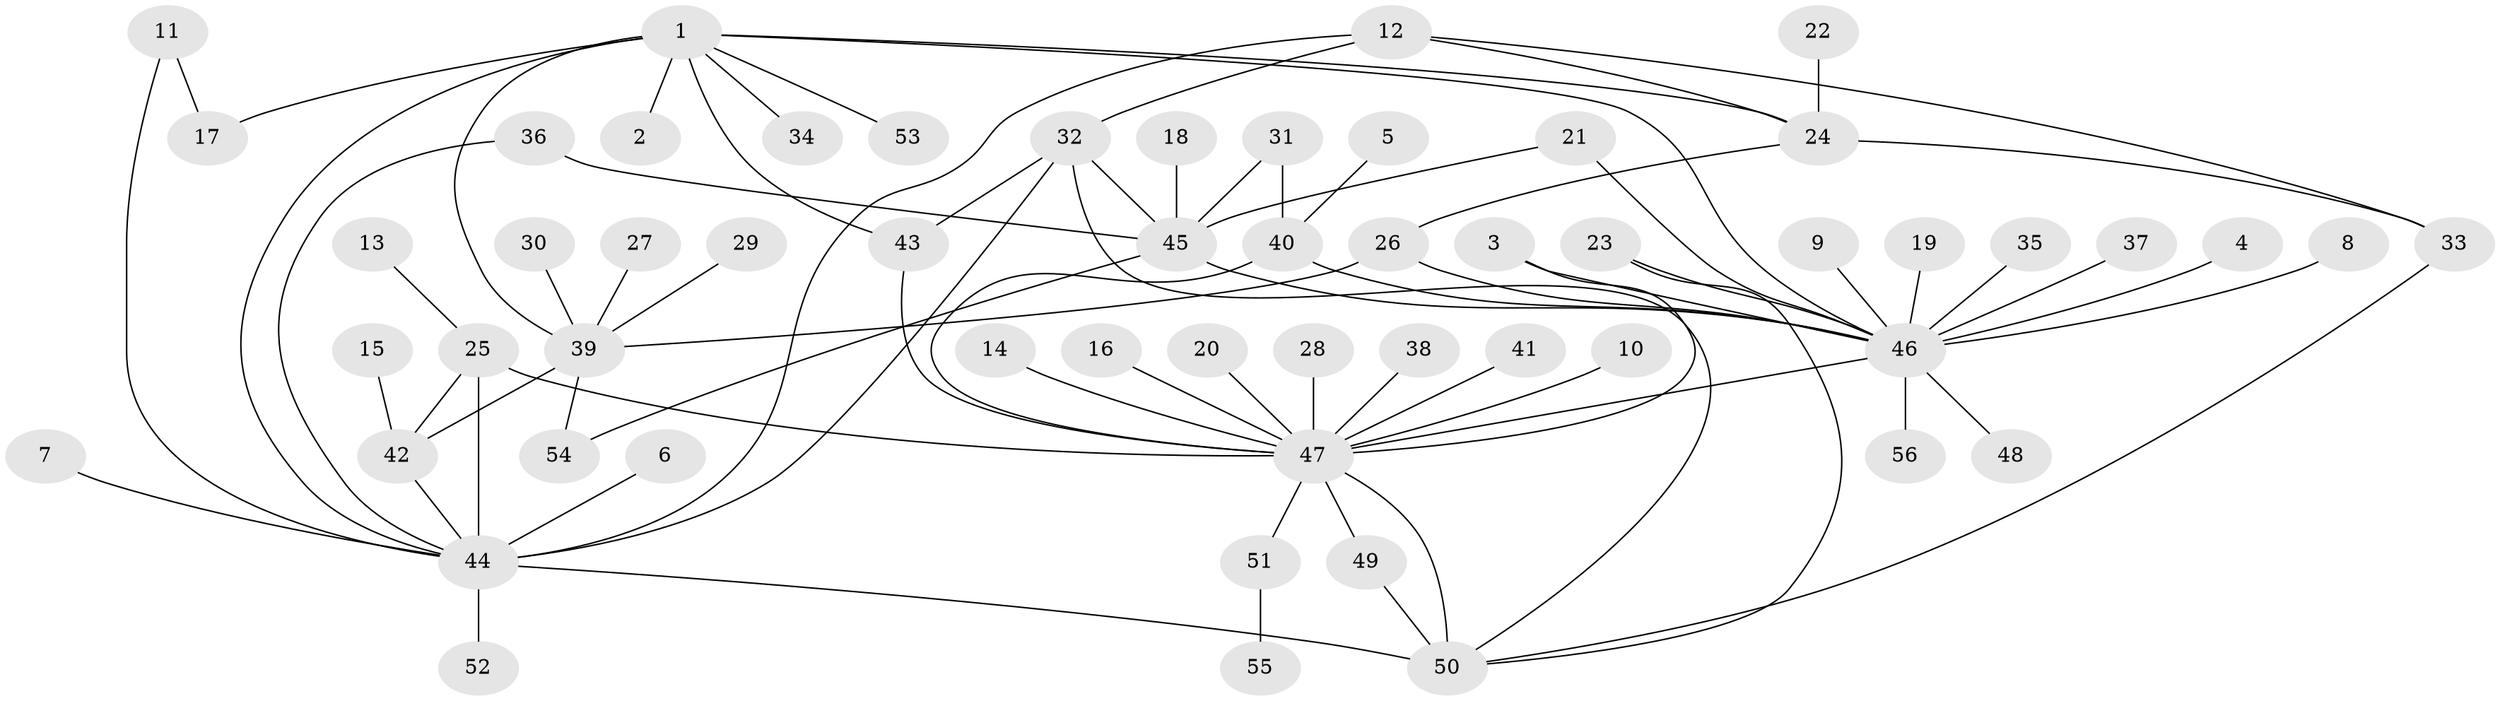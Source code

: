// original degree distribution, {10: 0.008928571428571428, 1: 0.5267857142857143, 18: 0.008928571428571428, 16: 0.008928571428571428, 4: 0.09821428571428571, 6: 0.026785714285714284, 3: 0.0625, 2: 0.21428571428571427, 11: 0.008928571428571428, 13: 0.008928571428571428, 5: 0.017857142857142856, 8: 0.008928571428571428}
// Generated by graph-tools (version 1.1) at 2025/26/03/09/25 03:26:02]
// undirected, 56 vertices, 78 edges
graph export_dot {
graph [start="1"]
  node [color=gray90,style=filled];
  1;
  2;
  3;
  4;
  5;
  6;
  7;
  8;
  9;
  10;
  11;
  12;
  13;
  14;
  15;
  16;
  17;
  18;
  19;
  20;
  21;
  22;
  23;
  24;
  25;
  26;
  27;
  28;
  29;
  30;
  31;
  32;
  33;
  34;
  35;
  36;
  37;
  38;
  39;
  40;
  41;
  42;
  43;
  44;
  45;
  46;
  47;
  48;
  49;
  50;
  51;
  52;
  53;
  54;
  55;
  56;
  1 -- 2 [weight=1.0];
  1 -- 17 [weight=1.0];
  1 -- 24 [weight=1.0];
  1 -- 34 [weight=1.0];
  1 -- 39 [weight=2.0];
  1 -- 43 [weight=1.0];
  1 -- 44 [weight=1.0];
  1 -- 46 [weight=1.0];
  1 -- 53 [weight=1.0];
  3 -- 46 [weight=1.0];
  3 -- 47 [weight=1.0];
  4 -- 46 [weight=1.0];
  5 -- 40 [weight=1.0];
  6 -- 44 [weight=1.0];
  7 -- 44 [weight=1.0];
  8 -- 46 [weight=1.0];
  9 -- 46 [weight=1.0];
  10 -- 47 [weight=1.0];
  11 -- 17 [weight=1.0];
  11 -- 44 [weight=1.0];
  12 -- 24 [weight=1.0];
  12 -- 32 [weight=1.0];
  12 -- 33 [weight=1.0];
  12 -- 44 [weight=1.0];
  13 -- 25 [weight=1.0];
  14 -- 47 [weight=1.0];
  15 -- 42 [weight=1.0];
  16 -- 47 [weight=1.0];
  18 -- 45 [weight=1.0];
  19 -- 46 [weight=1.0];
  20 -- 47 [weight=1.0];
  21 -- 45 [weight=1.0];
  21 -- 46 [weight=1.0];
  22 -- 24 [weight=1.0];
  23 -- 46 [weight=1.0];
  23 -- 50 [weight=1.0];
  24 -- 26 [weight=1.0];
  24 -- 33 [weight=1.0];
  25 -- 42 [weight=1.0];
  25 -- 44 [weight=1.0];
  25 -- 47 [weight=1.0];
  26 -- 39 [weight=2.0];
  26 -- 46 [weight=1.0];
  27 -- 39 [weight=1.0];
  28 -- 47 [weight=1.0];
  29 -- 39 [weight=1.0];
  30 -- 39 [weight=1.0];
  31 -- 40 [weight=1.0];
  31 -- 45 [weight=1.0];
  32 -- 43 [weight=1.0];
  32 -- 44 [weight=1.0];
  32 -- 45 [weight=1.0];
  32 -- 50 [weight=1.0];
  33 -- 50 [weight=1.0];
  35 -- 46 [weight=1.0];
  36 -- 44 [weight=1.0];
  36 -- 45 [weight=1.0];
  37 -- 46 [weight=1.0];
  38 -- 47 [weight=1.0];
  39 -- 42 [weight=1.0];
  39 -- 54 [weight=1.0];
  40 -- 46 [weight=1.0];
  40 -- 47 [weight=1.0];
  41 -- 47 [weight=1.0];
  42 -- 44 [weight=1.0];
  43 -- 47 [weight=1.0];
  44 -- 50 [weight=2.0];
  44 -- 52 [weight=1.0];
  45 -- 46 [weight=1.0];
  45 -- 54 [weight=1.0];
  46 -- 47 [weight=1.0];
  46 -- 48 [weight=1.0];
  46 -- 56 [weight=1.0];
  47 -- 49 [weight=1.0];
  47 -- 50 [weight=1.0];
  47 -- 51 [weight=1.0];
  49 -- 50 [weight=1.0];
  51 -- 55 [weight=1.0];
}
